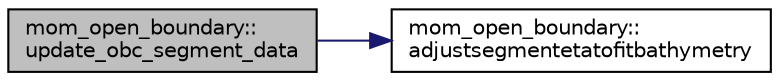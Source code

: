 digraph "mom_open_boundary::update_obc_segment_data"
{
 // INTERACTIVE_SVG=YES
 // LATEX_PDF_SIZE
  edge [fontname="Helvetica",fontsize="10",labelfontname="Helvetica",labelfontsize="10"];
  node [fontname="Helvetica",fontsize="10",shape=record];
  rankdir="LR";
  Node1 [label="mom_open_boundary::\lupdate_obc_segment_data",height=0.2,width=0.4,color="black", fillcolor="grey75", style="filled", fontcolor="black",tooltip="Update the OBC values on the segments."];
  Node1 -> Node2 [color="midnightblue",fontsize="10",style="solid",fontname="Helvetica"];
  Node2 [label="mom_open_boundary::\ladjustsegmentetatofitbathymetry",height=0.2,width=0.4,color="black", fillcolor="white", style="filled",URL="$namespacemom__open__boundary.html#a2c6f236ceed8e7e696215f1638cf4b9c",tooltip="Adjust interface heights to fit the bathymetry and diagnose layer thickness."];
}
